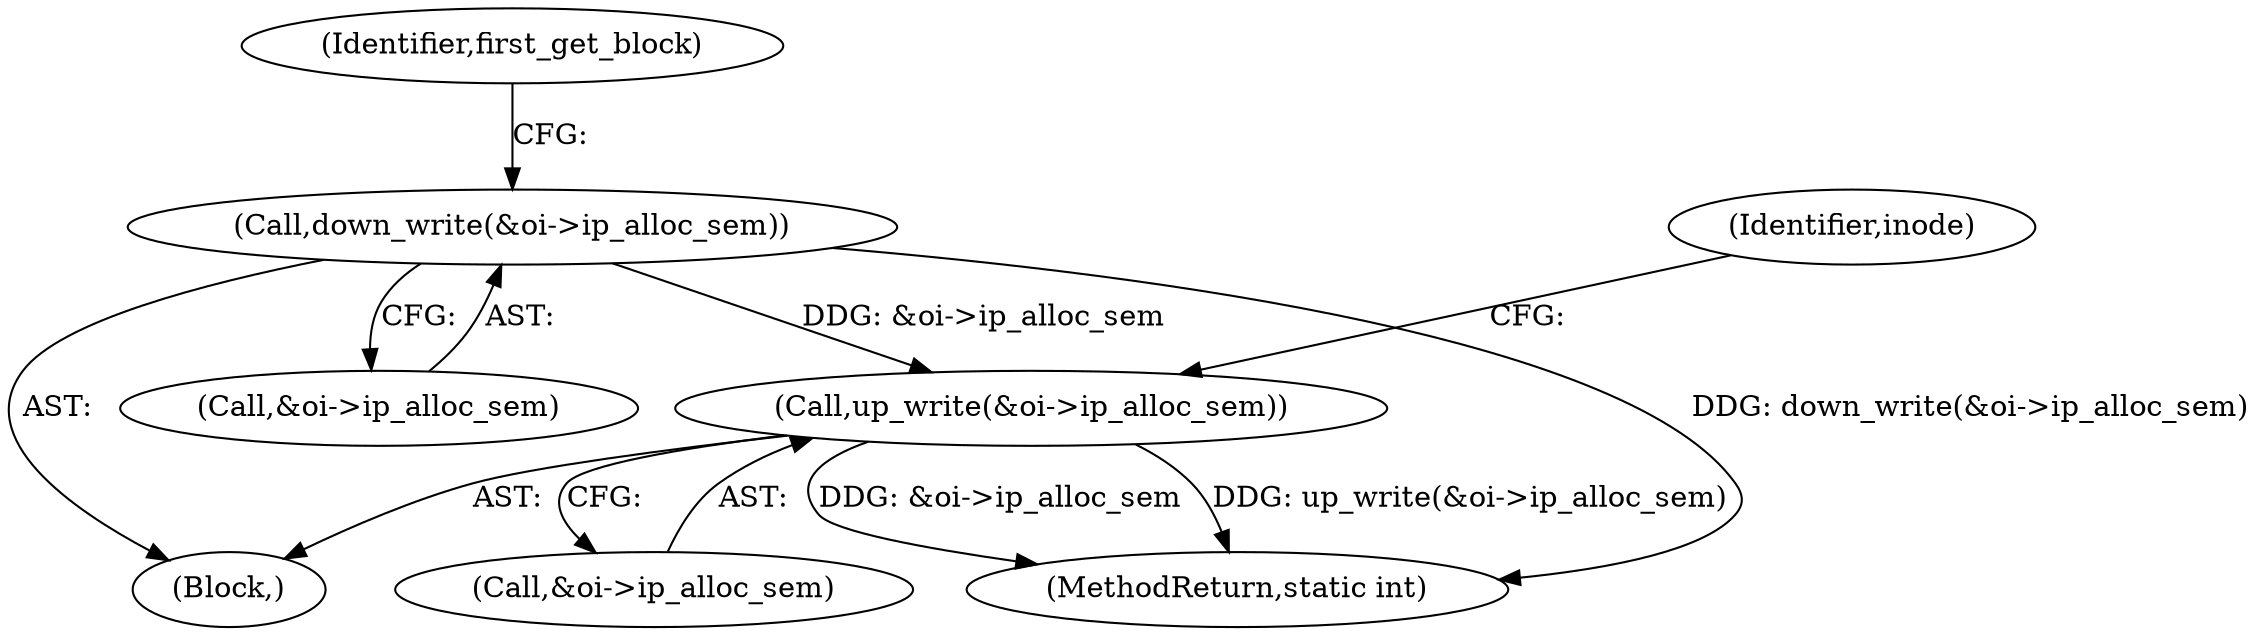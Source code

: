digraph "0_linux_3e4c56d41eef5595035872a2ec5a483f42e8917f@API" {
"1000293" [label="(Call,down_write(&oi->ip_alloc_sem))"];
"1000463" [label="(Call,up_write(&oi->ip_alloc_sem))"];
"1000469" [label="(Identifier,inode)"];
"1000293" [label="(Call,down_write(&oi->ip_alloc_sem))"];
"1000463" [label="(Call,up_write(&oi->ip_alloc_sem))"];
"1000299" [label="(Identifier,first_get_block)"];
"1000111" [label="(Block,)"];
"1000294" [label="(Call,&oi->ip_alloc_sem)"];
"1000464" [label="(Call,&oi->ip_alloc_sem)"];
"1000484" [label="(MethodReturn,static int)"];
"1000293" -> "1000111"  [label="AST: "];
"1000293" -> "1000294"  [label="CFG: "];
"1000294" -> "1000293"  [label="AST: "];
"1000299" -> "1000293"  [label="CFG: "];
"1000293" -> "1000484"  [label="DDG: down_write(&oi->ip_alloc_sem)"];
"1000293" -> "1000463"  [label="DDG: &oi->ip_alloc_sem"];
"1000463" -> "1000111"  [label="AST: "];
"1000463" -> "1000464"  [label="CFG: "];
"1000464" -> "1000463"  [label="AST: "];
"1000469" -> "1000463"  [label="CFG: "];
"1000463" -> "1000484"  [label="DDG: up_write(&oi->ip_alloc_sem)"];
"1000463" -> "1000484"  [label="DDG: &oi->ip_alloc_sem"];
}

